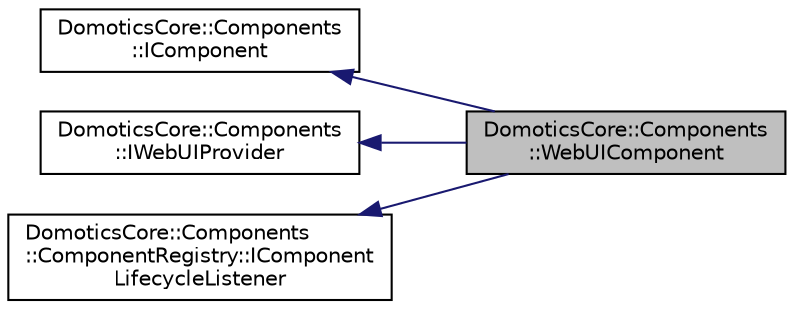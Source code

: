 digraph "DomoticsCore::Components::WebUIComponent"
{
 // LATEX_PDF_SIZE
  edge [fontname="Helvetica",fontsize="10",labelfontname="Helvetica",labelfontsize="10"];
  node [fontname="Helvetica",fontsize="10",shape=record];
  rankdir="LR";
  Node1 [label="DomoticsCore::Components\l::WebUIComponent",height=0.2,width=0.4,color="black", fillcolor="grey75", style="filled", fontcolor="black",tooltip="Async web server + WebSocket frontend that aggregates IWebUIProvider contexts."];
  Node2 -> Node1 [dir="back",color="midnightblue",fontsize="10",style="solid",fontname="Helvetica"];
  Node2 [label="DomoticsCore::Components\l::IComponent",height=0.2,width=0.4,color="black", fillcolor="white", style="filled",URL="$classDomoticsCore_1_1Components_1_1IComponent.html",tooltip="Base interface for all DomoticsCore components Provides lifecycle management, dependency resolution,..."];
  Node3 -> Node1 [dir="back",color="midnightblue",fontsize="10",style="solid",fontname="Helvetica"];
  Node3 [label="DomoticsCore::Components\l::IWebUIProvider",height=0.2,width=0.4,color="black", fillcolor="white", style="filled",URL="$classDomoticsCore_1_1Components_1_1IWebUIProvider.html",tooltip="WebUI Provider interface Components implement this to provide multi-context UI integration."];
  Node4 -> Node1 [dir="back",color="midnightblue",fontsize="10",style="solid",fontname="Helvetica"];
  Node4 [label="DomoticsCore::Components\l::ComponentRegistry::IComponent\lLifecycleListener",height=0.2,width=0.4,color="black", fillcolor="white", style="filled",URL="$classDomoticsCore_1_1Components_1_1ComponentRegistry_1_1IComponentLifecycleListener.html",tooltip="Listener interface to observe component lifecycle events."];
}
